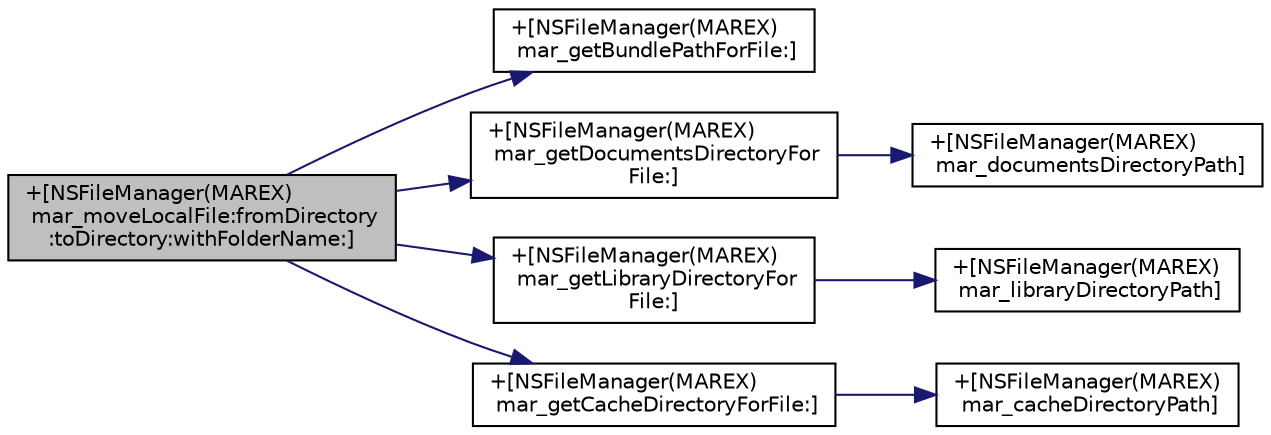 digraph "+[NSFileManager(MAREX) mar_moveLocalFile:fromDirectory:toDirectory:withFolderName:]"
{
  edge [fontname="Helvetica",fontsize="10",labelfontname="Helvetica",labelfontsize="10"];
  node [fontname="Helvetica",fontsize="10",shape=record];
  rankdir="LR";
  Node128 [label="+[NSFileManager(MAREX)\l mar_moveLocalFile:fromDirectory\l:toDirectory:withFolderName:]",height=0.2,width=0.4,color="black", fillcolor="grey75", style="filled", fontcolor="black"];
  Node128 -> Node129 [color="midnightblue",fontsize="10",style="solid",fontname="Helvetica"];
  Node129 [label="+[NSFileManager(MAREX)\l mar_getBundlePathForFile:]",height=0.2,width=0.4,color="black", fillcolor="white", style="filled",URL="$category_n_s_file_manager_07_m_a_r_e_x_08.html#a231ce96059067c6aaafddeb25eb49436"];
  Node128 -> Node130 [color="midnightblue",fontsize="10",style="solid",fontname="Helvetica"];
  Node130 [label="+[NSFileManager(MAREX)\l mar_getDocumentsDirectoryFor\lFile:]",height=0.2,width=0.4,color="black", fillcolor="white", style="filled",URL="$category_n_s_file_manager_07_m_a_r_e_x_08.html#a70753829a80f6a20831c9f90ca37d1a8"];
  Node130 -> Node131 [color="midnightblue",fontsize="10",style="solid",fontname="Helvetica"];
  Node131 [label="+[NSFileManager(MAREX)\l mar_documentsDirectoryPath]",height=0.2,width=0.4,color="black", fillcolor="white", style="filled",URL="$category_n_s_file_manager_07_m_a_r_e_x_08.html#a2dd533db31c5d66a3bde82627a885981"];
  Node128 -> Node132 [color="midnightblue",fontsize="10",style="solid",fontname="Helvetica"];
  Node132 [label="+[NSFileManager(MAREX)\l mar_getLibraryDirectoryFor\lFile:]",height=0.2,width=0.4,color="black", fillcolor="white", style="filled",URL="$category_n_s_file_manager_07_m_a_r_e_x_08.html#af80857d0bf3c6327dc0fe6ce23bc7a23"];
  Node132 -> Node133 [color="midnightblue",fontsize="10",style="solid",fontname="Helvetica"];
  Node133 [label="+[NSFileManager(MAREX)\l mar_libraryDirectoryPath]",height=0.2,width=0.4,color="black", fillcolor="white", style="filled",URL="$category_n_s_file_manager_07_m_a_r_e_x_08.html#a8843f7d374c97338c9628f62f838c0f9"];
  Node128 -> Node134 [color="midnightblue",fontsize="10",style="solid",fontname="Helvetica"];
  Node134 [label="+[NSFileManager(MAREX)\l mar_getCacheDirectoryForFile:]",height=0.2,width=0.4,color="black", fillcolor="white", style="filled",URL="$category_n_s_file_manager_07_m_a_r_e_x_08.html#a545531e1ab0fc9dfbd4e58c437ce6461"];
  Node134 -> Node135 [color="midnightblue",fontsize="10",style="solid",fontname="Helvetica"];
  Node135 [label="+[NSFileManager(MAREX)\l mar_cacheDirectoryPath]",height=0.2,width=0.4,color="black", fillcolor="white", style="filled",URL="$category_n_s_file_manager_07_m_a_r_e_x_08.html#a2acb85bfabe48aad57580051d964470b"];
}
